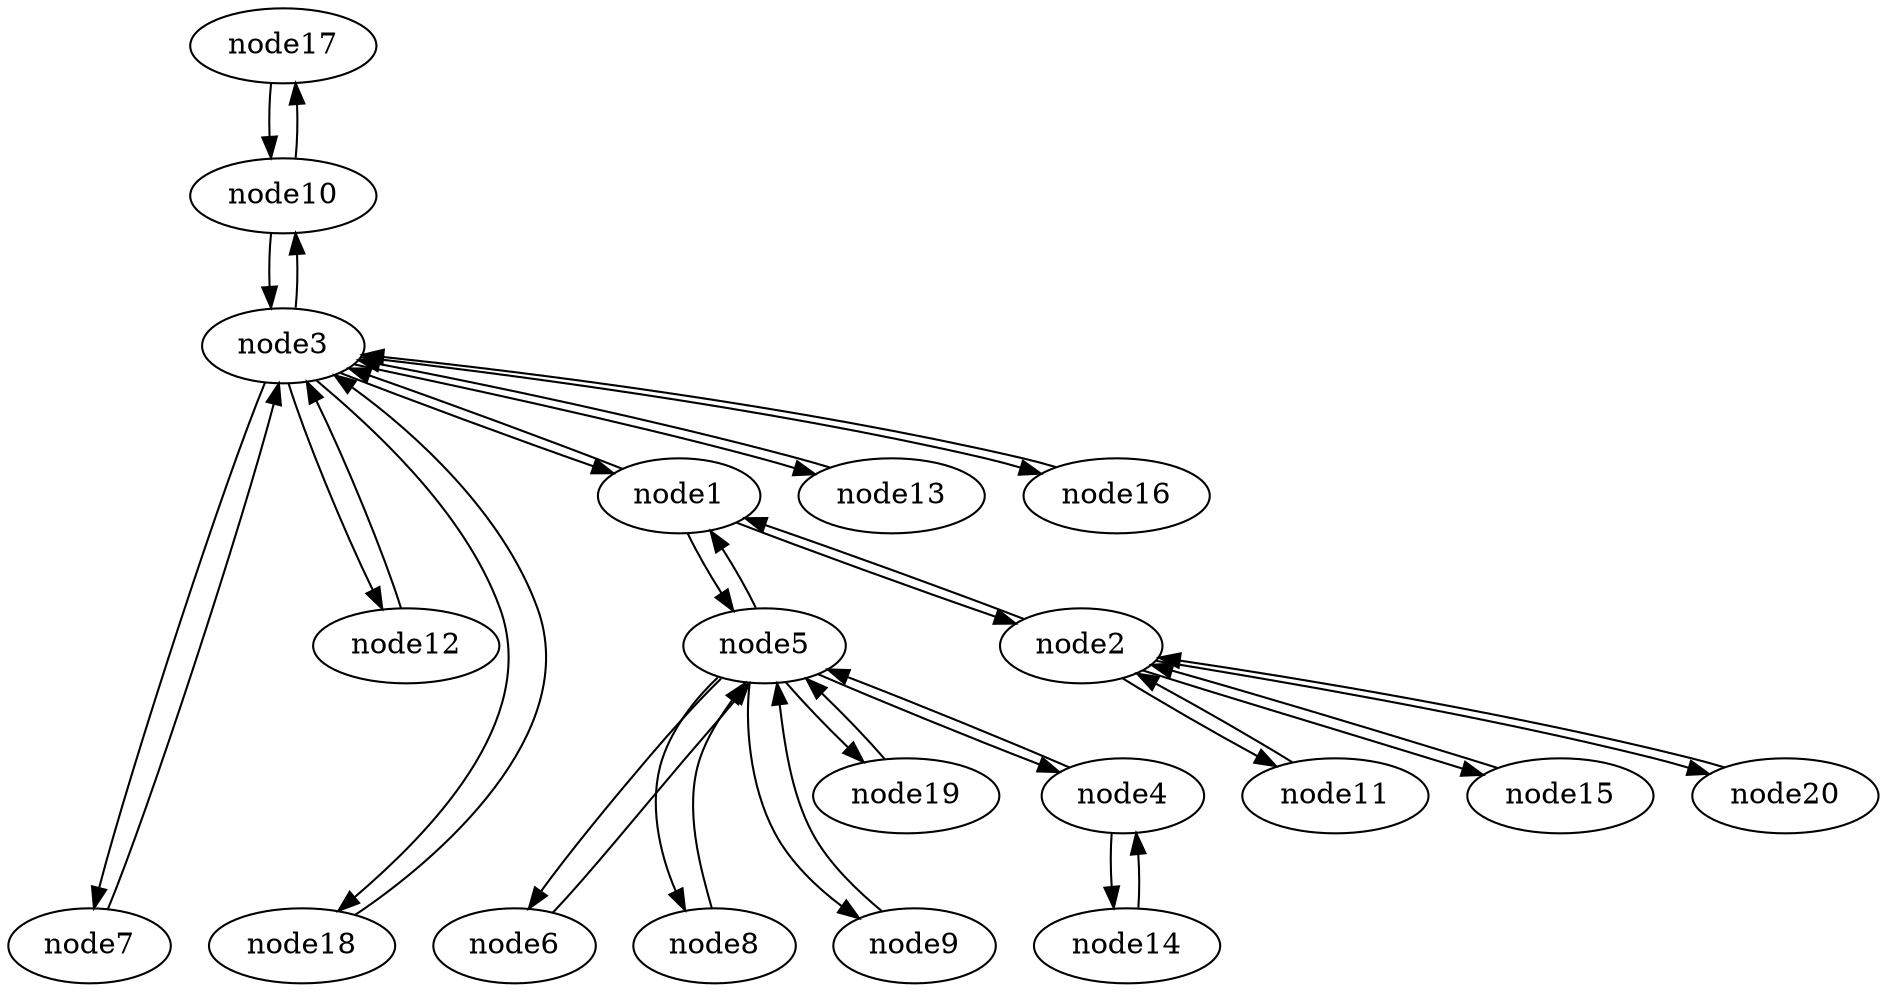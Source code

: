 strict digraph {


	"node17" [  weight=0 ];

	"node17" -> "node10" [  weight=0 ];

	"node7" [  weight=0 ];

	"node7" -> "node3" [  weight=0 ];

	"node12" [  weight=0 ];

	"node12" -> "node3" [  weight=0 ];

	"node3" [  weight=0 ];

	"node3" -> "node18" [  weight=0 ];

	"node3" -> "node1" [  weight=0 ];

	"node3" -> "node7" [  weight=0 ];

	"node3" -> "node10" [  weight=0 ];

	"node3" -> "node12" [  weight=0 ];

	"node3" -> "node13" [  weight=0 ];

	"node3" -> "node16" [  weight=0 ];

	"node5" [  weight=0 ];

	"node5" -> "node1" [  weight=0 ];

	"node5" -> "node6" [  weight=0 ];

	"node5" -> "node8" [  weight=0 ];

	"node5" -> "node9" [  weight=0 ];

	"node5" -> "node19" [  weight=0 ];

	"node5" -> "node4" [  weight=0 ];

	"node6" [  weight=0 ];

	"node6" -> "node5" [  weight=0 ];

	"node10" [  weight=0 ];

	"node10" -> "node3" [  weight=0 ];

	"node10" -> "node17" [  weight=0 ];

	"node4" [  weight=0 ];

	"node4" -> "node5" [  weight=0 ];

	"node4" -> "node14" [  weight=0 ];

	"node18" [  weight=0 ];

	"node18" -> "node3" [  weight=0 ];

	"node9" [  weight=0 ];

	"node9" -> "node5" [  weight=0 ];

	"node11" [  weight=0 ];

	"node11" -> "node2" [  weight=0 ];

	"node13" [  weight=0 ];

	"node13" -> "node3" [  weight=0 ];

	"node2" [  weight=0 ];

	"node2" -> "node11" [  weight=0 ];

	"node2" -> "node15" [  weight=0 ];

	"node2" -> "node20" [  weight=0 ];

	"node2" -> "node1" [  weight=0 ];

	"node15" [  weight=0 ];

	"node15" -> "node2" [  weight=0 ];

	"node8" [  weight=0 ];

	"node8" -> "node5" [  weight=0 ];

	"node19" [  weight=0 ];

	"node19" -> "node5" [  weight=0 ];

	"node14" [  weight=0 ];

	"node14" -> "node4" [  weight=0 ];

	"node16" [  weight=0 ];

	"node16" -> "node3" [  weight=0 ];

	"node1" [  weight=0 ];

	"node1" -> "node3" [  weight=0 ];

	"node1" -> "node5" [  weight=0 ];

	"node1" -> "node2" [  weight=0 ];

	"node20" [  weight=0 ];

	"node20" -> "node2" [  weight=0 ];

}
